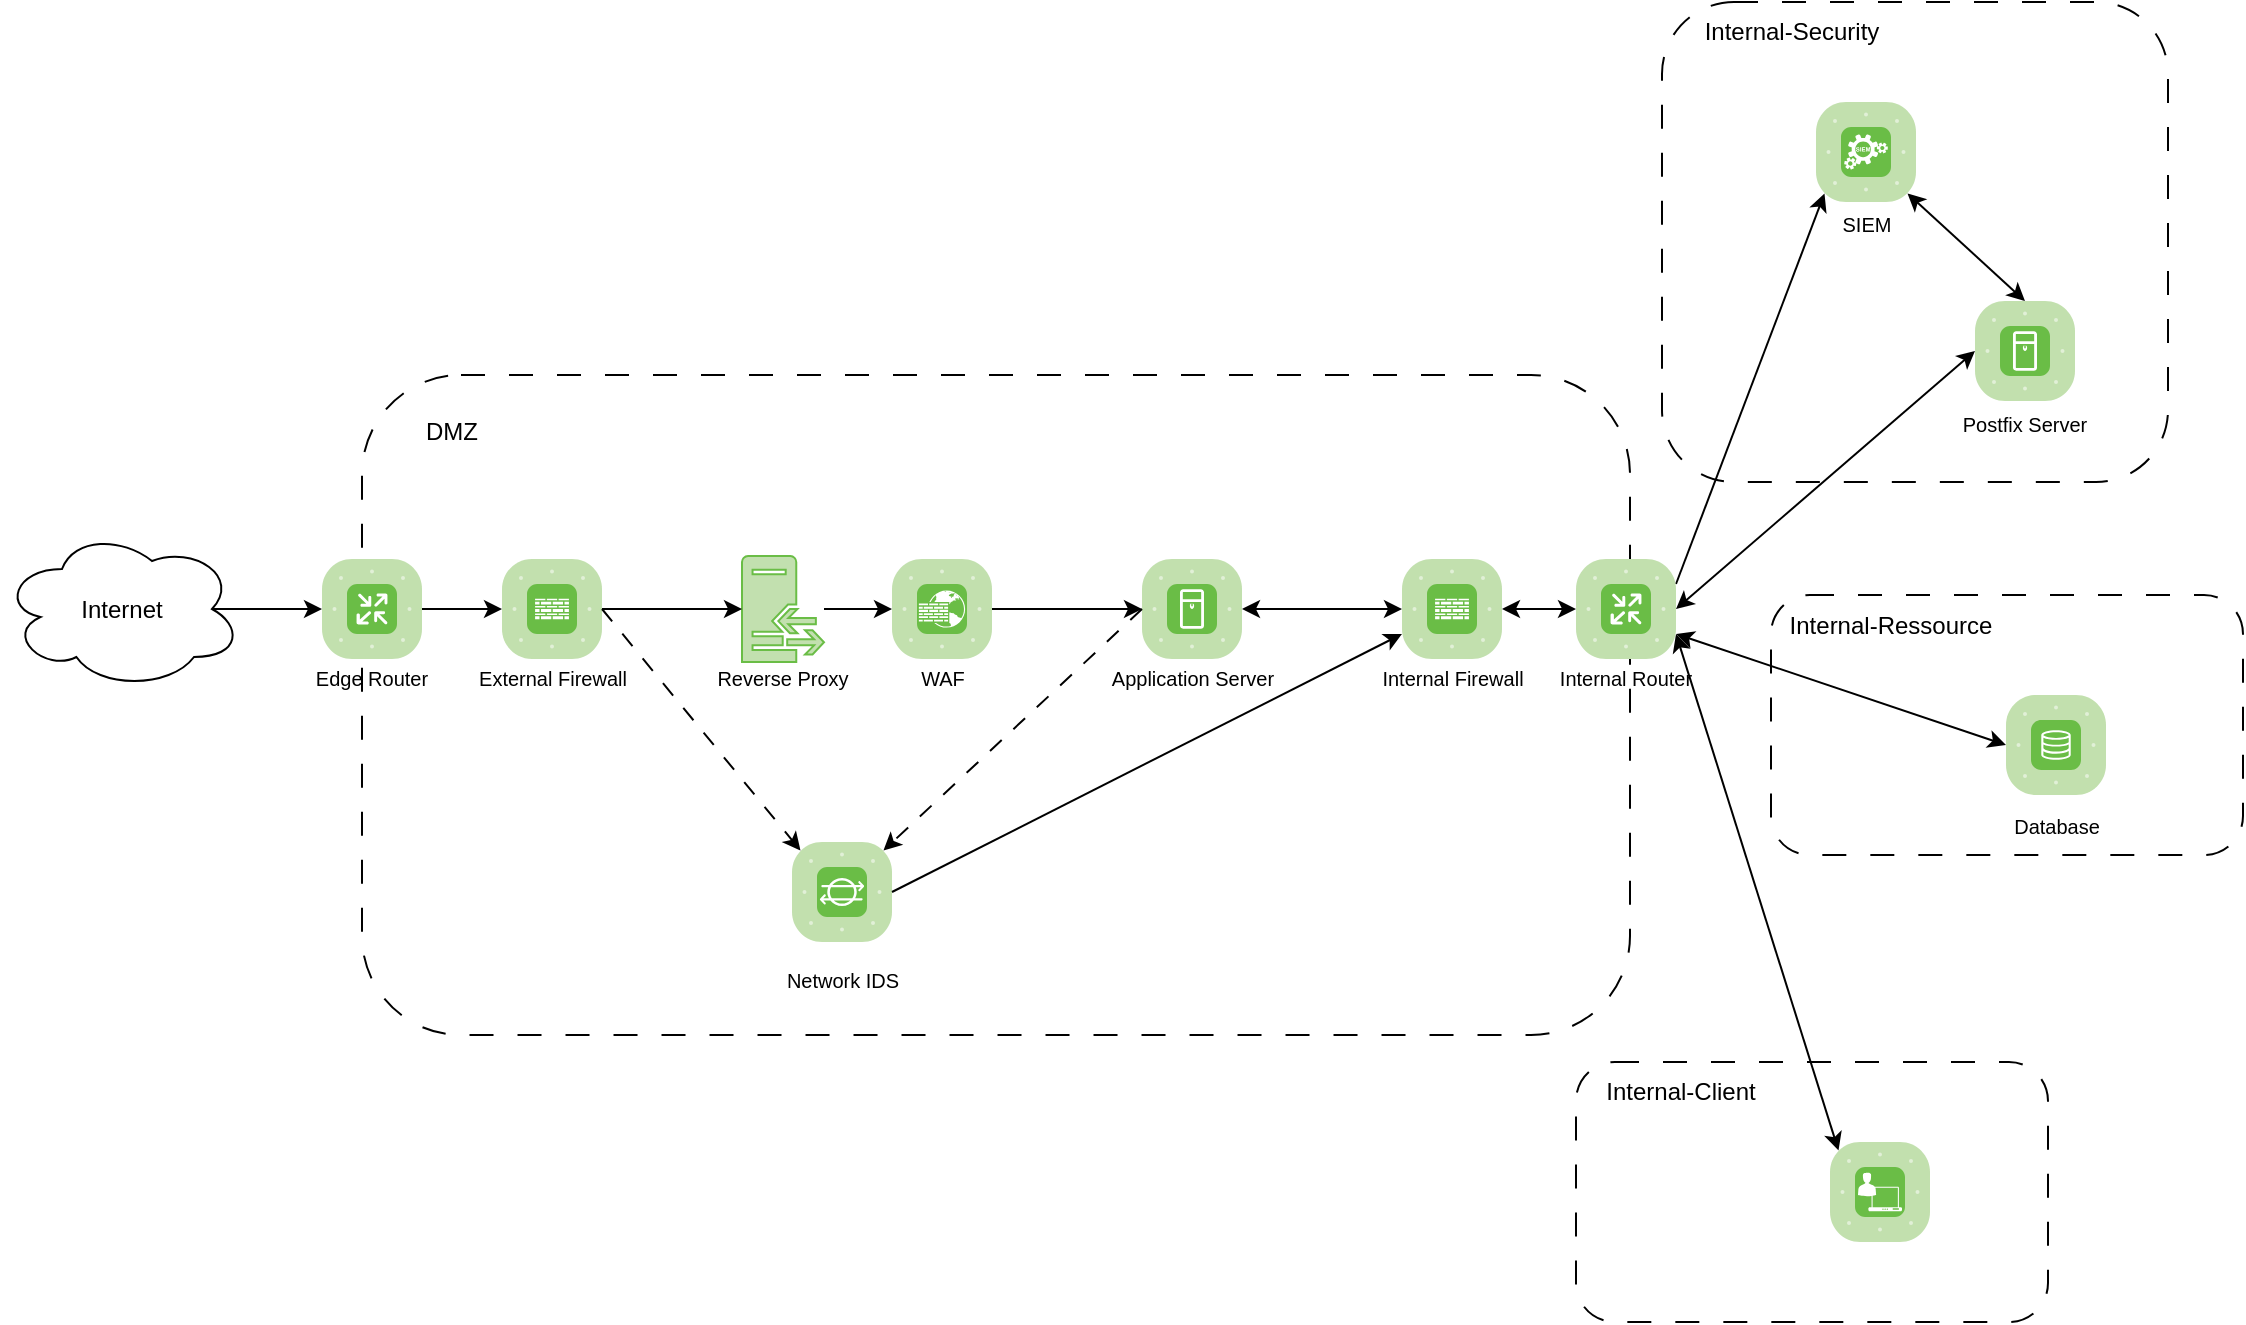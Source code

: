 <mxfile version="28.2.8">
  <diagram name="Page-1" id="6rzg4y28hxpLEmNRYLk9">
    <mxGraphModel dx="1357" dy="1087" grid="1" gridSize="10" guides="1" tooltips="1" connect="1" arrows="1" fold="1" page="1" pageScale="1" pageWidth="1169" pageHeight="827" math="0" shadow="0">
      <root>
        <mxCell id="0" />
        <mxCell id="1" parent="0" />
        <mxCell id="3yO8I4e4UXA0hvB4XCmd-7" value="" style="rounded=1;whiteSpace=wrap;html=1;dashed=1;dashPattern=12 12;fillColor=none;" vertex="1" parent="1">
          <mxGeometry x="807" y="620" width="236" height="130" as="geometry" />
        </mxCell>
        <mxCell id="3yO8I4e4UXA0hvB4XCmd-4" value="" style="rounded=1;whiteSpace=wrap;html=1;dashed=1;dashPattern=12 12;fillColor=none;" vertex="1" parent="1">
          <mxGeometry x="850" y="90" width="253" height="240" as="geometry" />
        </mxCell>
        <mxCell id="A6WCGY7ffrzzlzn2EOv2-2" value="" style="rounded=1;whiteSpace=wrap;html=1;dashed=1;dashPattern=12 12;fillColor=none;" parent="1" vertex="1">
          <mxGeometry x="200" y="276.5" width="634" height="330" as="geometry" />
        </mxCell>
        <mxCell id="A6WCGY7ffrzzlzn2EOv2-3" value="" style="sketch=0;pointerEvents=1;shadow=0;dashed=0;html=1;strokeColor=light-dark(#6abd46, #446e2c);fillColor=light-dark(#c2e0af, #1f2f1e);labelPosition=center;verticalLabelPosition=bottom;verticalAlign=top;outlineConnect=0;align=center;shape=mxgraph.office.servers.reverse_proxy;" parent="1" vertex="1">
          <mxGeometry x="390" y="367" width="41" height="53" as="geometry" />
        </mxCell>
        <mxCell id="A6WCGY7ffrzzlzn2EOv2-4" value="" style="verticalLabelPosition=bottom;sketch=0;html=1;fillColor=#6ABD46;strokeColor=#ffffff;verticalAlign=top;align=center;points=[[0.085,0.085,0],[0.915,0.085,0],[0.915,0.915,0],[0.085,0.915,0],[0.25,0,0],[0.5,0,0],[0.75,0,0],[1,0.25,0],[1,0.5,0],[1,0.75,0],[0.75,1,0],[0.5,1,0],[0.25,1,0],[0,0.75,0],[0,0.5,0],[0,0.25,0]];pointerEvents=1;shape=mxgraph.cisco_safe.compositeIcon;bgIcon=mxgraph.cisco_safe.architecture.generic_appliance;resIcon=mxgraph.cisco_safe.architecture.web_application_firewall_2;" parent="1" vertex="1">
          <mxGeometry x="465" y="368.5" width="50" height="50" as="geometry" />
        </mxCell>
        <mxCell id="A6WCGY7ffrzzlzn2EOv2-5" style="edgeStyle=orthogonalEdgeStyle;rounded=0;orthogonalLoop=1;jettySize=auto;html=1;" parent="1" source="A6WCGY7ffrzzlzn2EOv2-6" target="A6WCGY7ffrzzlzn2EOv2-3" edge="1">
          <mxGeometry relative="1" as="geometry" />
        </mxCell>
        <mxCell id="A6WCGY7ffrzzlzn2EOv2-6" value="" style="verticalLabelPosition=bottom;sketch=0;html=1;fillColor=#6ABD46;strokeColor=#ffffff;verticalAlign=top;align=center;points=[[0.085,0.085,0],[0.915,0.085,0],[0.915,0.915,0],[0.085,0.915,0],[0.25,0,0],[0.5,0,0],[0.75,0,0],[1,0.25,0],[1,0.5,0],[1,0.75,0],[0.75,1,0],[0.5,1,0],[0.25,1,0],[0,0.75,0],[0,0.5,0],[0,0.25,0]];pointerEvents=1;shape=mxgraph.cisco_safe.compositeIcon;bgIcon=mxgraph.cisco_safe.architecture.generic_appliance;resIcon=mxgraph.cisco_safe.architecture.firewall;" parent="1" vertex="1">
          <mxGeometry x="270" y="368.5" width="50" height="50" as="geometry" />
        </mxCell>
        <mxCell id="A6WCGY7ffrzzlzn2EOv2-7" value="" style="verticalLabelPosition=bottom;sketch=0;html=1;fillColor=#6ABD46;strokeColor=#ffffff;verticalAlign=top;align=center;points=[[0.085,0.085,0],[0.915,0.085,0],[0.915,0.915,0],[0.085,0.915,0],[0.25,0,0],[0.5,0,0],[0.75,0,0],[1,0.25,0],[1,0.5,0],[1,0.75,0],[0.75,1,0],[0.5,1,0],[0.25,1,0],[0,0.75,0],[0,0.5,0],[0,0.25,0]];pointerEvents=1;shape=mxgraph.cisco_safe.compositeIcon;bgIcon=mxgraph.cisco_safe.architecture.generic_appliance;resIcon=mxgraph.cisco_safe.architecture.router;" parent="1" vertex="1">
          <mxGeometry x="180" y="368.5" width="50" height="50" as="geometry" />
        </mxCell>
        <mxCell id="A6WCGY7ffrzzlzn2EOv2-9" value="" style="verticalLabelPosition=bottom;sketch=0;html=1;fillColor=#6ABD46;strokeColor=#ffffff;verticalAlign=top;align=center;points=[[0.085,0.085,0],[0.915,0.085,0],[0.915,0.915,0],[0.085,0.915,0],[0.25,0,0],[0.5,0,0],[0.75,0,0],[1,0.25,0],[1,0.5,0],[1,0.75,0],[0.75,1,0],[0.5,1,0],[0.25,1,0],[0,0.75,0],[0,0.5,0],[0,0.25,0]];pointerEvents=1;shape=mxgraph.cisco_safe.compositeIcon;bgIcon=mxgraph.cisco_safe.architecture.generic_appliance;resIcon=mxgraph.cisco_safe.architecture.server;" parent="1" vertex="1">
          <mxGeometry x="590" y="368.5" width="50" height="50" as="geometry" />
        </mxCell>
        <mxCell id="A6WCGY7ffrzzlzn2EOv2-11" value="" style="verticalLabelPosition=bottom;sketch=0;html=1;fillColor=#6ABD46;strokeColor=#ffffff;verticalAlign=top;align=center;points=[[0.085,0.085,0],[0.915,0.085,0],[0.915,0.915,0],[0.085,0.915,0],[0.25,0,0],[0.5,0,0],[0.75,0,0],[1,0.25,0],[1,0.5,0],[1,0.75,0],[0.75,1,0],[0.5,1,0],[0.25,1,0],[0,0.75,0],[0,0.5,0],[0,0.25,0]];pointerEvents=1;shape=mxgraph.cisco_safe.compositeIcon;bgIcon=mxgraph.cisco_safe.architecture.generic_appliance;resIcon=mxgraph.cisco_safe.architecture.intrusion_detection;" parent="1" vertex="1">
          <mxGeometry x="415" y="510" width="50" height="50" as="geometry" />
        </mxCell>
        <mxCell id="A6WCGY7ffrzzlzn2EOv2-12" value="" style="verticalLabelPosition=bottom;sketch=0;html=1;fillColor=#6ABD46;strokeColor=#ffffff;verticalAlign=top;align=center;points=[[0.085,0.085,0],[0.915,0.085,0],[0.915,0.915,0],[0.085,0.915,0],[0.25,0,0],[0.5,0,0],[0.75,0,0],[1,0.25,0],[1,0.5,0],[1,0.75,0],[0.75,1,0],[0.5,1,0],[0.25,1,0],[0,0.75,0],[0,0.5,0],[0,0.25,0]];pointerEvents=1;shape=mxgraph.cisco_safe.compositeIcon;bgIcon=mxgraph.cisco_safe.architecture.generic_appliance;resIcon=mxgraph.cisco_safe.architecture.firewall;" parent="1" vertex="1">
          <mxGeometry x="720" y="368.5" width="50" height="50" as="geometry" />
        </mxCell>
        <mxCell id="A6WCGY7ffrzzlzn2EOv2-13" style="edgeStyle=orthogonalEdgeStyle;rounded=0;orthogonalLoop=1;jettySize=auto;html=1;exitX=1;exitY=0.5;exitDx=0;exitDy=0;exitPerimeter=0;entryX=0;entryY=0.5;entryDx=0;entryDy=0;entryPerimeter=0;" parent="1" source="A6WCGY7ffrzzlzn2EOv2-7" target="A6WCGY7ffrzzlzn2EOv2-6" edge="1">
          <mxGeometry relative="1" as="geometry" />
        </mxCell>
        <mxCell id="A6WCGY7ffrzzlzn2EOv2-14" style="edgeStyle=orthogonalEdgeStyle;rounded=0;orthogonalLoop=1;jettySize=auto;html=1;entryX=0;entryY=0.5;entryDx=0;entryDy=0;entryPerimeter=0;" parent="1" source="A6WCGY7ffrzzlzn2EOv2-3" target="A6WCGY7ffrzzlzn2EOv2-4" edge="1">
          <mxGeometry relative="1" as="geometry" />
        </mxCell>
        <mxCell id="A6WCGY7ffrzzlzn2EOv2-15" style="edgeStyle=orthogonalEdgeStyle;rounded=0;orthogonalLoop=1;jettySize=auto;html=1;entryX=0;entryY=0.5;entryDx=0;entryDy=0;entryPerimeter=0;" parent="1" source="A6WCGY7ffrzzlzn2EOv2-4" target="A6WCGY7ffrzzlzn2EOv2-9" edge="1">
          <mxGeometry relative="1" as="geometry" />
        </mxCell>
        <mxCell id="A6WCGY7ffrzzlzn2EOv2-16" style="edgeStyle=orthogonalEdgeStyle;rounded=0;orthogonalLoop=1;jettySize=auto;html=1;entryX=0;entryY=0.5;entryDx=0;entryDy=0;entryPerimeter=0;startArrow=classic;startFill=1;" parent="1" source="A6WCGY7ffrzzlzn2EOv2-9" target="A6WCGY7ffrzzlzn2EOv2-12" edge="1">
          <mxGeometry relative="1" as="geometry" />
        </mxCell>
        <mxCell id="A6WCGY7ffrzzlzn2EOv2-19" value="" style="endArrow=classic;html=1;rounded=0;exitX=1;exitY=0.5;exitDx=0;exitDy=0;exitPerimeter=0;entryX=0.085;entryY=0.085;entryDx=0;entryDy=0;entryPerimeter=0;dashed=1;dashPattern=8 8;" parent="1" source="A6WCGY7ffrzzlzn2EOv2-6" target="A6WCGY7ffrzzlzn2EOv2-11" edge="1">
          <mxGeometry width="50" height="50" relative="1" as="geometry">
            <mxPoint x="520" y="520" as="sourcePoint" />
            <mxPoint x="570" y="470" as="targetPoint" />
          </mxGeometry>
        </mxCell>
        <mxCell id="A6WCGY7ffrzzlzn2EOv2-20" value="" style="endArrow=classic;html=1;rounded=0;exitX=0;exitY=0.5;exitDx=0;exitDy=0;exitPerimeter=0;entryX=0.915;entryY=0.085;entryDx=0;entryDy=0;entryPerimeter=0;dashed=1;dashPattern=8 8;" parent="1" source="A6WCGY7ffrzzlzn2EOv2-9" target="A6WCGY7ffrzzlzn2EOv2-11" edge="1">
          <mxGeometry width="50" height="50" relative="1" as="geometry">
            <mxPoint x="520" y="520" as="sourcePoint" />
            <mxPoint x="570" y="470" as="targetPoint" />
          </mxGeometry>
        </mxCell>
        <mxCell id="A6WCGY7ffrzzlzn2EOv2-21" value="&lt;font style=&quot;font-size: 10px;&quot;&gt;Edge Router&lt;/font&gt;" style="text;html=1;align=center;verticalAlign=middle;whiteSpace=wrap;rounded=0;" parent="1" vertex="1">
          <mxGeometry x="175" y="413" width="60" height="30" as="geometry" />
        </mxCell>
        <mxCell id="A6WCGY7ffrzzlzn2EOv2-22" value="&lt;font style=&quot;font-size: 10px;&quot;&gt;External Firewall&lt;/font&gt;" style="text;html=1;align=center;verticalAlign=middle;whiteSpace=wrap;rounded=0;" parent="1" vertex="1">
          <mxGeometry x="247.5" y="413" width="95" height="30" as="geometry" />
        </mxCell>
        <mxCell id="A6WCGY7ffrzzlzn2EOv2-23" value="&lt;font style=&quot;font-size: 10px;&quot;&gt;Reverse Proxy&lt;/font&gt;" style="text;html=1;align=center;verticalAlign=middle;whiteSpace=wrap;rounded=0;" parent="1" vertex="1">
          <mxGeometry x="363" y="413" width="95" height="30" as="geometry" />
        </mxCell>
        <mxCell id="A6WCGY7ffrzzlzn2EOv2-24" value="&lt;font style=&quot;font-size: 10px;&quot;&gt;WAF&lt;/font&gt;" style="text;html=1;align=center;verticalAlign=middle;whiteSpace=wrap;rounded=0;" parent="1" vertex="1">
          <mxGeometry x="442.5" y="413" width="95" height="30" as="geometry" />
        </mxCell>
        <mxCell id="A6WCGY7ffrzzlzn2EOv2-25" value="&lt;font style=&quot;font-size: 10px;&quot;&gt;Network IDS&lt;/font&gt;" style="text;html=1;align=center;verticalAlign=middle;whiteSpace=wrap;rounded=0;" parent="1" vertex="1">
          <mxGeometry x="392.5" y="564" width="95" height="30" as="geometry" />
        </mxCell>
        <mxCell id="A6WCGY7ffrzzlzn2EOv2-26" value="&lt;font style=&quot;font-size: 10px;&quot;&gt;Application Server&lt;/font&gt;" style="text;html=1;align=center;verticalAlign=middle;whiteSpace=wrap;rounded=0;" parent="1" vertex="1">
          <mxGeometry x="567.5" y="413" width="95" height="30" as="geometry" />
        </mxCell>
        <mxCell id="A6WCGY7ffrzzlzn2EOv2-27" value="&lt;font style=&quot;font-size: 10px;&quot;&gt;Internal Firewall&lt;/font&gt;" style="text;html=1;align=center;verticalAlign=middle;whiteSpace=wrap;rounded=0;" parent="1" vertex="1">
          <mxGeometry x="697.5" y="413" width="95" height="30" as="geometry" />
        </mxCell>
        <mxCell id="A6WCGY7ffrzzlzn2EOv2-30" value="Internet" style="ellipse;shape=cloud;whiteSpace=wrap;html=1;" parent="1" vertex="1">
          <mxGeometry x="20" y="353.5" width="120" height="80" as="geometry" />
        </mxCell>
        <mxCell id="A6WCGY7ffrzzlzn2EOv2-31" style="edgeStyle=orthogonalEdgeStyle;rounded=0;orthogonalLoop=1;jettySize=auto;html=1;exitX=0.875;exitY=0.5;exitDx=0;exitDy=0;exitPerimeter=0;entryX=0;entryY=0.5;entryDx=0;entryDy=0;entryPerimeter=0;" parent="1" source="A6WCGY7ffrzzlzn2EOv2-30" target="A6WCGY7ffrzzlzn2EOv2-7" edge="1">
          <mxGeometry relative="1" as="geometry" />
        </mxCell>
        <mxCell id="A6WCGY7ffrzzlzn2EOv2-32" value="" style="endArrow=classic;html=1;rounded=0;exitX=1;exitY=0.5;exitDx=0;exitDy=0;exitPerimeter=0;entryX=0;entryY=0.75;entryDx=0;entryDy=0;entryPerimeter=0;" parent="1" source="A6WCGY7ffrzzlzn2EOv2-11" target="A6WCGY7ffrzzlzn2EOv2-12" edge="1">
          <mxGeometry width="50" height="50" relative="1" as="geometry">
            <mxPoint x="660" y="454" as="sourcePoint" />
            <mxPoint x="710" y="404" as="targetPoint" />
          </mxGeometry>
        </mxCell>
        <mxCell id="A6WCGY7ffrzzlzn2EOv2-40" value="DMZ" style="text;html=1;align=center;verticalAlign=middle;whiteSpace=wrap;rounded=0;fontStyle=0;fontSize=12;" parent="1" vertex="1">
          <mxGeometry x="215" y="289.5" width="60" height="30" as="geometry" />
        </mxCell>
        <mxCell id="A6WCGY7ffrzzlzn2EOv2-41" value="" style="rounded=1;whiteSpace=wrap;html=1;dashed=1;dashPattern=12 12;fillColor=none;" parent="1" vertex="1">
          <mxGeometry x="904.5" y="386.5" width="236" height="130" as="geometry" />
        </mxCell>
        <mxCell id="A6WCGY7ffrzzlzn2EOv2-54" value="" style="verticalLabelPosition=bottom;sketch=0;html=1;fillColor=#6ABD46;strokeColor=#ffffff;verticalAlign=top;align=center;points=[[0.085,0.085,0],[0.915,0.085,0],[0.915,0.915,0],[0.085,0.915,0],[0.25,0,0],[0.5,0,0],[0.75,0,0],[1,0.25,0],[1,0.5,0],[1,0.75,0],[0.75,1,0],[0.5,1,0],[0.25,1,0],[0,0.75,0],[0,0.5,0],[0,0.25,0]];pointerEvents=1;shape=mxgraph.cisco_safe.compositeIcon;bgIcon=mxgraph.cisco_safe.architecture.generic_appliance;resIcon=mxgraph.cisco_safe.architecture.storage;" parent="1" vertex="1">
          <mxGeometry x="1022" y="436.5" width="50" height="50" as="geometry" />
        </mxCell>
        <mxCell id="A6WCGY7ffrzzlzn2EOv2-55" value="" style="verticalLabelPosition=bottom;sketch=0;html=1;fillColor=#6ABD46;strokeColor=#ffffff;verticalAlign=top;align=center;points=[[0.085,0.085,0],[0.915,0.085,0],[0.915,0.915,0],[0.085,0.915,0],[0.25,0,0],[0.5,0,0],[0.75,0,0],[1,0.25,0],[1,0.5,0],[1,0.75,0],[0.75,1,0],[0.5,1,0],[0.25,1,0],[0,0.75,0],[0,0.5,0],[0,0.25,0]];pointerEvents=1;shape=mxgraph.cisco_safe.compositeIcon;bgIcon=mxgraph.cisco_safe.architecture.generic_appliance;resIcon=mxgraph.cisco_safe.architecture.siem;" parent="1" vertex="1">
          <mxGeometry x="927" y="140" width="50" height="50" as="geometry" />
        </mxCell>
        <mxCell id="A6WCGY7ffrzzlzn2EOv2-56" value="" style="endArrow=classic;html=1;rounded=0;startArrow=classic;startFill=1;exitX=1;exitY=0.75;exitDx=0;exitDy=0;exitPerimeter=0;entryX=0.085;entryY=0.085;entryDx=0;entryDy=0;entryPerimeter=0;" parent="1" source="A6WCGY7ffrzzlzn2EOv2-60" target="3yO8I4e4UXA0hvB4XCmd-6" edge="1">
          <mxGeometry width="50" height="50" relative="1" as="geometry">
            <mxPoint x="847" y="422" as="sourcePoint" />
            <mxPoint x="880" y="550" as="targetPoint" />
          </mxGeometry>
        </mxCell>
        <mxCell id="A6WCGY7ffrzzlzn2EOv2-57" value="" style="endArrow=classic;html=1;rounded=0;entryX=0.085;entryY=0.915;entryDx=0;entryDy=0;entryPerimeter=0;exitX=1;exitY=0.25;exitDx=0;exitDy=0;exitPerimeter=0;" parent="1" source="A6WCGY7ffrzzlzn2EOv2-60" target="A6WCGY7ffrzzlzn2EOv2-55" edge="1">
          <mxGeometry width="50" height="50" relative="1" as="geometry">
            <mxPoint x="857" y="362" as="sourcePoint" />
            <mxPoint x="640" y="420" as="targetPoint" />
          </mxGeometry>
        </mxCell>
        <mxCell id="A6WCGY7ffrzzlzn2EOv2-58" value="&lt;font style=&quot;font-size: 10px;&quot;&gt;SIEM&lt;/font&gt;" style="text;html=1;align=center;verticalAlign=middle;whiteSpace=wrap;rounded=0;" parent="1" vertex="1">
          <mxGeometry x="904.5" y="186" width="95" height="30" as="geometry" />
        </mxCell>
        <mxCell id="A6WCGY7ffrzzlzn2EOv2-59" value="&lt;font style=&quot;font-size: 10px;&quot;&gt;Database&lt;/font&gt;" style="text;html=1;align=center;verticalAlign=middle;whiteSpace=wrap;rounded=0;" parent="1" vertex="1">
          <mxGeometry x="999.5" y="486.5" width="95" height="30" as="geometry" />
        </mxCell>
        <mxCell id="A6WCGY7ffrzzlzn2EOv2-60" value="" style="verticalLabelPosition=bottom;sketch=0;html=1;fillColor=#6ABD46;strokeColor=#ffffff;verticalAlign=top;align=center;points=[[0.085,0.085,0],[0.915,0.085,0],[0.915,0.915,0],[0.085,0.915,0],[0.25,0,0],[0.5,0,0],[0.75,0,0],[1,0.25,0],[1,0.5,0],[1,0.75,0],[0.75,1,0],[0.5,1,0],[0.25,1,0],[0,0.75,0],[0,0.5,0],[0,0.25,0]];pointerEvents=1;shape=mxgraph.cisco_safe.compositeIcon;bgIcon=mxgraph.cisco_safe.architecture.generic_appliance;resIcon=mxgraph.cisco_safe.architecture.router;" parent="1" vertex="1">
          <mxGeometry x="807" y="368.5" width="50" height="50" as="geometry" />
        </mxCell>
        <mxCell id="A6WCGY7ffrzzlzn2EOv2-61" style="edgeStyle=orthogonalEdgeStyle;rounded=0;orthogonalLoop=1;jettySize=auto;html=1;exitX=1;exitY=0.5;exitDx=0;exitDy=0;exitPerimeter=0;entryX=0;entryY=0.5;entryDx=0;entryDy=0;entryPerimeter=0;startArrow=classic;startFill=1;" parent="1" source="A6WCGY7ffrzzlzn2EOv2-12" target="A6WCGY7ffrzzlzn2EOv2-60" edge="1">
          <mxGeometry relative="1" as="geometry">
            <mxPoint x="770" y="393.5" as="sourcePoint" />
          </mxGeometry>
        </mxCell>
        <mxCell id="A6WCGY7ffrzzlzn2EOv2-62" value="&lt;font style=&quot;font-size: 10px;&quot;&gt;Internal Router&lt;/font&gt;" style="text;html=1;align=center;verticalAlign=middle;whiteSpace=wrap;rounded=0;" parent="1" vertex="1">
          <mxGeometry x="797" y="413" width="70" height="30" as="geometry" />
        </mxCell>
        <mxCell id="A6WCGY7ffrzzlzn2EOv2-63" value="" style="verticalLabelPosition=bottom;sketch=0;html=1;fillColor=#6ABD46;strokeColor=#ffffff;verticalAlign=top;align=center;points=[[0.085,0.085,0],[0.915,0.085,0],[0.915,0.915,0],[0.085,0.915,0],[0.25,0,0],[0.5,0,0],[0.75,0,0],[1,0.25,0],[1,0.5,0],[1,0.75,0],[0.75,1,0],[0.5,1,0],[0.25,1,0],[0,0.75,0],[0,0.5,0],[0,0.25,0]];pointerEvents=1;shape=mxgraph.cisco_safe.compositeIcon;bgIcon=mxgraph.cisco_safe.architecture.generic_appliance;resIcon=mxgraph.cisco_safe.architecture.server;" parent="1" vertex="1">
          <mxGeometry x="1006.5" y="239.5" width="50" height="50" as="geometry" />
        </mxCell>
        <mxCell id="A6WCGY7ffrzzlzn2EOv2-64" value="&lt;font style=&quot;font-size: 10px;&quot;&gt;Postfix Server&lt;/font&gt;" style="text;html=1;align=center;verticalAlign=middle;whiteSpace=wrap;rounded=0;" parent="1" vertex="1">
          <mxGeometry x="984" y="285.5" width="95" height="30" as="geometry" />
        </mxCell>
        <mxCell id="A6WCGY7ffrzzlzn2EOv2-65" value="" style="endArrow=classic;startArrow=classic;html=1;rounded=0;exitX=0.5;exitY=0;exitDx=0;exitDy=0;exitPerimeter=0;entryX=0.915;entryY=0.915;entryDx=0;entryDy=0;entryPerimeter=0;" parent="1" source="A6WCGY7ffrzzlzn2EOv2-63" target="A6WCGY7ffrzzlzn2EOv2-55" edge="1">
          <mxGeometry width="50" height="50" relative="1" as="geometry">
            <mxPoint x="864" y="435.5" as="sourcePoint" />
            <mxPoint x="900" y="220" as="targetPoint" />
          </mxGeometry>
        </mxCell>
        <mxCell id="A6WCGY7ffrzzlzn2EOv2-66" value="" style="endArrow=classic;startArrow=classic;html=1;rounded=0;entryX=0;entryY=0.5;entryDx=0;entryDy=0;entryPerimeter=0;exitX=1;exitY=0.5;exitDx=0;exitDy=0;exitPerimeter=0;" parent="1" source="A6WCGY7ffrzzlzn2EOv2-60" target="A6WCGY7ffrzzlzn2EOv2-63" edge="1">
          <mxGeometry width="50" height="50" relative="1" as="geometry">
            <mxPoint x="864" y="435.5" as="sourcePoint" />
            <mxPoint x="914" y="385.5" as="targetPoint" />
          </mxGeometry>
        </mxCell>
        <mxCell id="A6WCGY7ffrzzlzn2EOv2-67" value="Internal-Security" style="text;html=1;align=center;verticalAlign=middle;whiteSpace=wrap;rounded=0;" parent="1" vertex="1">
          <mxGeometry x="867" y="90" width="96" height="30" as="geometry" />
        </mxCell>
        <mxCell id="3yO8I4e4UXA0hvB4XCmd-5" value="&lt;font&gt;Internal-Ressource&lt;/font&gt;" style="text;html=1;align=center;verticalAlign=middle;whiteSpace=wrap;rounded=0;fontSize=12;" vertex="1" parent="1">
          <mxGeometry x="912" y="386.5" width="105" height="30" as="geometry" />
        </mxCell>
        <mxCell id="3yO8I4e4UXA0hvB4XCmd-6" value="" style="verticalLabelPosition=bottom;sketch=0;html=1;fillColor=#6ABD46;strokeColor=#ffffff;verticalAlign=top;align=center;points=[[0.085,0.085,0],[0.915,0.085,0],[0.915,0.915,0],[0.085,0.915,0],[0.25,0,0],[0.5,0,0],[0.75,0,0],[1,0.25,0],[1,0.5,0],[1,0.75,0],[0.75,1,0],[0.5,1,0],[0.25,1,0],[0,0.75,0],[0,0.5,0],[0,0.25,0]];pointerEvents=1;shape=mxgraph.cisco_safe.compositeIcon;bgIcon=mxgraph.cisco_safe.architecture.generic_appliance;resIcon=mxgraph.cisco_safe.architecture.corporate_device1;" vertex="1" parent="1">
          <mxGeometry x="934" y="660" width="50" height="50" as="geometry" />
        </mxCell>
        <mxCell id="3yO8I4e4UXA0hvB4XCmd-8" value="" style="endArrow=classic;html=1;rounded=0;startArrow=classic;startFill=1;exitX=1;exitY=0.75;exitDx=0;exitDy=0;exitPerimeter=0;entryX=0;entryY=0.5;entryDx=0;entryDy=0;entryPerimeter=0;" edge="1" parent="1" source="A6WCGY7ffrzzlzn2EOv2-60" target="A6WCGY7ffrzzlzn2EOv2-54">
          <mxGeometry width="50" height="50" relative="1" as="geometry">
            <mxPoint x="920" y="550" as="sourcePoint" />
            <mxPoint x="979" y="768" as="targetPoint" />
          </mxGeometry>
        </mxCell>
        <mxCell id="3yO8I4e4UXA0hvB4XCmd-9" value="&lt;font&gt;Internal-Client&lt;/font&gt;" style="text;html=1;align=center;verticalAlign=middle;whiteSpace=wrap;rounded=0;fontSize=12;" vertex="1" parent="1">
          <mxGeometry x="807" y="620" width="105" height="30" as="geometry" />
        </mxCell>
      </root>
    </mxGraphModel>
  </diagram>
</mxfile>
